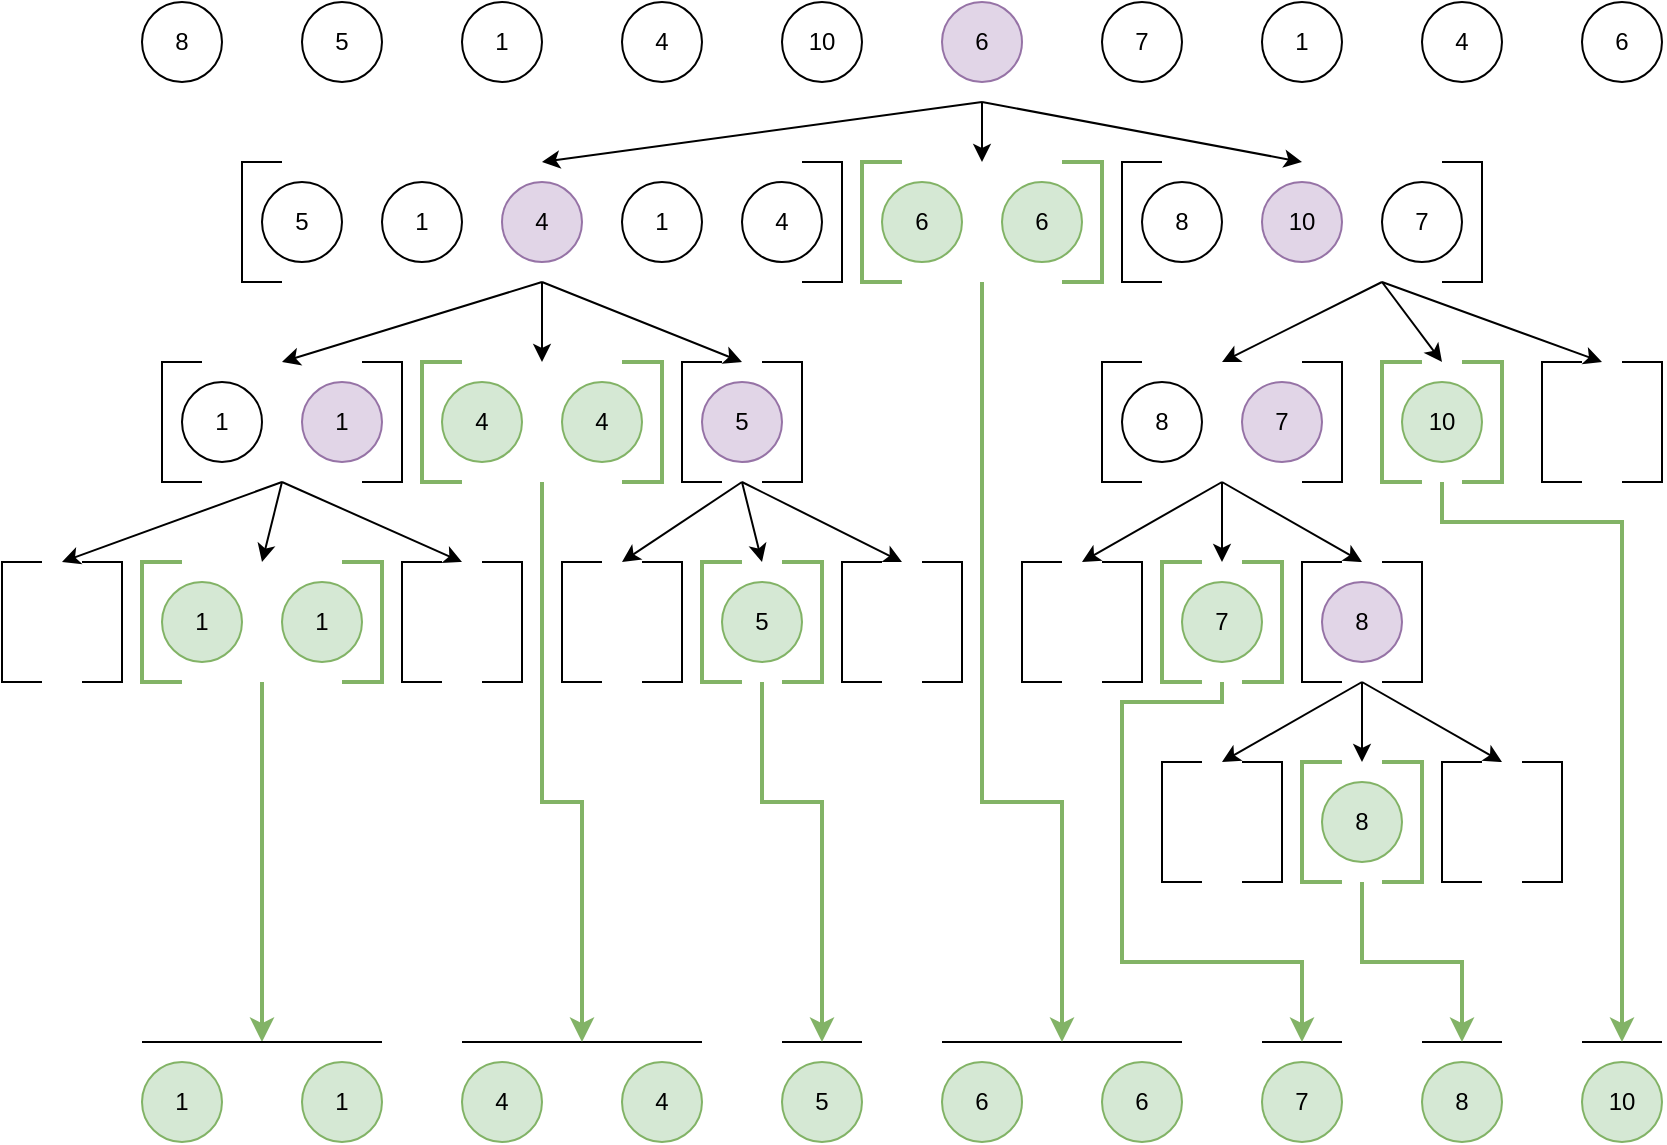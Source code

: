 <mxfile version="22.1.3" type="github">
  <diagram name="Page-1" id="C5Ux-fCycHVkzXwyX_8j">
    <mxGraphModel dx="2336" dy="799" grid="1" gridSize="10" guides="1" tooltips="1" connect="1" arrows="1" fold="1" page="1" pageScale="1" pageWidth="827" pageHeight="1169" math="0" shadow="0">
      <root>
        <mxCell id="0" />
        <mxCell id="1" parent="0" />
        <mxCell id="5BQp3vbYcKvGp7wpAa9l-1" value="5" style="ellipse;whiteSpace=wrap;html=1;aspect=fixed;" vertex="1" parent="1">
          <mxGeometry x="80" width="40" height="40" as="geometry" />
        </mxCell>
        <mxCell id="5BQp3vbYcKvGp7wpAa9l-2" value="4" style="ellipse;whiteSpace=wrap;html=1;aspect=fixed;" vertex="1" parent="1">
          <mxGeometry x="240" width="40" height="40" as="geometry" />
        </mxCell>
        <mxCell id="5BQp3vbYcKvGp7wpAa9l-3" value="8" style="ellipse;whiteSpace=wrap;html=1;aspect=fixed;" vertex="1" parent="1">
          <mxGeometry width="40" height="40" as="geometry" />
        </mxCell>
        <mxCell id="5BQp3vbYcKvGp7wpAa9l-4" value="1" style="ellipse;whiteSpace=wrap;html=1;aspect=fixed;" vertex="1" parent="1">
          <mxGeometry x="160" width="40" height="40" as="geometry" />
        </mxCell>
        <mxCell id="5BQp3vbYcKvGp7wpAa9l-5" value="10" style="ellipse;whiteSpace=wrap;html=1;aspect=fixed;" vertex="1" parent="1">
          <mxGeometry x="320" width="40" height="40" as="geometry" />
        </mxCell>
        <mxCell id="5BQp3vbYcKvGp7wpAa9l-7" value="7" style="ellipse;whiteSpace=wrap;html=1;aspect=fixed;" vertex="1" parent="1">
          <mxGeometry x="480" width="40" height="40" as="geometry" />
        </mxCell>
        <mxCell id="5BQp3vbYcKvGp7wpAa9l-8" value="4" style="ellipse;whiteSpace=wrap;html=1;aspect=fixed;" vertex="1" parent="1">
          <mxGeometry x="640" width="40" height="40" as="geometry" />
        </mxCell>
        <mxCell id="5BQp3vbYcKvGp7wpAa9l-9" value="6" style="ellipse;whiteSpace=wrap;html=1;aspect=fixed;fillColor=#e1d5e7;strokeColor=#9673a6;" vertex="1" parent="1">
          <mxGeometry x="400" width="40" height="40" as="geometry" />
        </mxCell>
        <mxCell id="5BQp3vbYcKvGp7wpAa9l-10" value="1" style="ellipse;whiteSpace=wrap;html=1;aspect=fixed;" vertex="1" parent="1">
          <mxGeometry x="560" width="40" height="40" as="geometry" />
        </mxCell>
        <mxCell id="5BQp3vbYcKvGp7wpAa9l-11" value="6" style="ellipse;whiteSpace=wrap;html=1;aspect=fixed;" vertex="1" parent="1">
          <mxGeometry x="720" width="40" height="40" as="geometry" />
        </mxCell>
        <mxCell id="5BQp3vbYcKvGp7wpAa9l-12" value="1" style="ellipse;whiteSpace=wrap;html=1;aspect=fixed;" vertex="1" parent="1">
          <mxGeometry x="120" y="90" width="40" height="40" as="geometry" />
        </mxCell>
        <mxCell id="5BQp3vbYcKvGp7wpAa9l-13" value="5" style="ellipse;whiteSpace=wrap;html=1;aspect=fixed;" vertex="1" parent="1">
          <mxGeometry x="60" y="90" width="40" height="40" as="geometry" />
        </mxCell>
        <mxCell id="5BQp3vbYcKvGp7wpAa9l-14" value="4" style="ellipse;whiteSpace=wrap;html=1;aspect=fixed;fillColor=#e1d5e7;strokeColor=#9673a6;" vertex="1" parent="1">
          <mxGeometry x="180" y="90" width="40" height="40" as="geometry" />
        </mxCell>
        <mxCell id="5BQp3vbYcKvGp7wpAa9l-15" value="1" style="ellipse;whiteSpace=wrap;html=1;aspect=fixed;" vertex="1" parent="1">
          <mxGeometry x="240" y="90" width="40" height="40" as="geometry" />
        </mxCell>
        <mxCell id="5BQp3vbYcKvGp7wpAa9l-16" value="4" style="ellipse;whiteSpace=wrap;html=1;aspect=fixed;" vertex="1" parent="1">
          <mxGeometry x="300" y="90" width="40" height="40" as="geometry" />
        </mxCell>
        <mxCell id="5BQp3vbYcKvGp7wpAa9l-17" value="6" style="ellipse;whiteSpace=wrap;html=1;aspect=fixed;fillColor=#d5e8d4;strokeColor=#82b366;" vertex="1" parent="1">
          <mxGeometry x="370" y="90" width="40" height="40" as="geometry" />
        </mxCell>
        <mxCell id="5BQp3vbYcKvGp7wpAa9l-18" value="6" style="ellipse;whiteSpace=wrap;html=1;aspect=fixed;fillColor=#d5e8d4;strokeColor=#82b366;" vertex="1" parent="1">
          <mxGeometry x="430" y="90" width="40" height="40" as="geometry" />
        </mxCell>
        <mxCell id="5BQp3vbYcKvGp7wpAa9l-19" value="8" style="ellipse;whiteSpace=wrap;html=1;aspect=fixed;" vertex="1" parent="1">
          <mxGeometry x="500" y="90" width="40" height="40" as="geometry" />
        </mxCell>
        <mxCell id="5BQp3vbYcKvGp7wpAa9l-20" value="10" style="ellipse;whiteSpace=wrap;html=1;aspect=fixed;fillColor=#e1d5e7;strokeColor=#9673a6;" vertex="1" parent="1">
          <mxGeometry x="560" y="90" width="40" height="40" as="geometry" />
        </mxCell>
        <mxCell id="5BQp3vbYcKvGp7wpAa9l-21" value="7" style="ellipse;whiteSpace=wrap;html=1;aspect=fixed;" vertex="1" parent="1">
          <mxGeometry x="620" y="90" width="40" height="40" as="geometry" />
        </mxCell>
        <mxCell id="5BQp3vbYcKvGp7wpAa9l-22" value="" style="endArrow=none;html=1;rounded=0;" edge="1" parent="1">
          <mxGeometry width="50" height="50" relative="1" as="geometry">
            <mxPoint x="70" y="140" as="sourcePoint" />
            <mxPoint x="70" y="80" as="targetPoint" />
            <Array as="points">
              <mxPoint x="50" y="140" />
              <mxPoint x="50" y="80" />
            </Array>
          </mxGeometry>
        </mxCell>
        <mxCell id="5BQp3vbYcKvGp7wpAa9l-23" value="" style="endArrow=none;html=1;rounded=0;strokeWidth=2;fillColor=#d5e8d4;strokeColor=#82b366;" edge="1" parent="1">
          <mxGeometry width="50" height="50" relative="1" as="geometry">
            <mxPoint x="380" y="140" as="sourcePoint" />
            <mxPoint x="380" y="80" as="targetPoint" />
            <Array as="points">
              <mxPoint x="360" y="140" />
              <mxPoint x="360" y="80" />
            </Array>
          </mxGeometry>
        </mxCell>
        <mxCell id="5BQp3vbYcKvGp7wpAa9l-24" value="" style="endArrow=none;html=1;rounded=0;" edge="1" parent="1">
          <mxGeometry width="50" height="50" relative="1" as="geometry">
            <mxPoint x="510" y="140" as="sourcePoint" />
            <mxPoint x="510" y="80" as="targetPoint" />
            <Array as="points">
              <mxPoint x="490" y="140" />
              <mxPoint x="490" y="80" />
            </Array>
          </mxGeometry>
        </mxCell>
        <mxCell id="5BQp3vbYcKvGp7wpAa9l-25" value="" style="endArrow=none;html=1;rounded=0;" edge="1" parent="1">
          <mxGeometry width="50" height="50" relative="1" as="geometry">
            <mxPoint x="650" y="140" as="sourcePoint" />
            <mxPoint x="650" y="80" as="targetPoint" />
            <Array as="points">
              <mxPoint x="670" y="140" />
              <mxPoint x="670" y="80" />
            </Array>
          </mxGeometry>
        </mxCell>
        <mxCell id="5BQp3vbYcKvGp7wpAa9l-26" value="" style="endArrow=none;html=1;rounded=0;strokeWidth=2;fillColor=#d5e8d4;strokeColor=#82b366;" edge="1" parent="1">
          <mxGeometry width="50" height="50" relative="1" as="geometry">
            <mxPoint x="460" y="140" as="sourcePoint" />
            <mxPoint x="460" y="80" as="targetPoint" />
            <Array as="points">
              <mxPoint x="480" y="140" />
              <mxPoint x="480" y="80" />
            </Array>
          </mxGeometry>
        </mxCell>
        <mxCell id="5BQp3vbYcKvGp7wpAa9l-27" value="" style="endArrow=none;html=1;rounded=0;" edge="1" parent="1">
          <mxGeometry width="50" height="50" relative="1" as="geometry">
            <mxPoint x="330" y="140" as="sourcePoint" />
            <mxPoint x="330" y="80" as="targetPoint" />
            <Array as="points">
              <mxPoint x="350" y="140" />
              <mxPoint x="350" y="80" />
            </Array>
          </mxGeometry>
        </mxCell>
        <mxCell id="5BQp3vbYcKvGp7wpAa9l-28" value="" style="endArrow=classic;html=1;rounded=0;" edge="1" parent="1">
          <mxGeometry width="50" height="50" relative="1" as="geometry">
            <mxPoint x="420" y="50" as="sourcePoint" />
            <mxPoint x="200" y="80" as="targetPoint" />
          </mxGeometry>
        </mxCell>
        <mxCell id="5BQp3vbYcKvGp7wpAa9l-29" value="" style="endArrow=classic;html=1;rounded=0;" edge="1" parent="1">
          <mxGeometry width="50" height="50" relative="1" as="geometry">
            <mxPoint x="420" y="50" as="sourcePoint" />
            <mxPoint x="420" y="80" as="targetPoint" />
          </mxGeometry>
        </mxCell>
        <mxCell id="5BQp3vbYcKvGp7wpAa9l-30" value="" style="endArrow=classic;html=1;rounded=0;" edge="1" parent="1">
          <mxGeometry width="50" height="50" relative="1" as="geometry">
            <mxPoint x="420" y="50" as="sourcePoint" />
            <mxPoint x="580" y="80" as="targetPoint" />
          </mxGeometry>
        </mxCell>
        <mxCell id="5BQp3vbYcKvGp7wpAa9l-31" value="1" style="ellipse;whiteSpace=wrap;html=1;aspect=fixed;" vertex="1" parent="1">
          <mxGeometry x="20" y="190" width="40" height="40" as="geometry" />
        </mxCell>
        <mxCell id="5BQp3vbYcKvGp7wpAa9l-32" value="1" style="ellipse;whiteSpace=wrap;html=1;aspect=fixed;fillColor=#e1d5e7;strokeColor=#9673a6;" vertex="1" parent="1">
          <mxGeometry x="80" y="190" width="40" height="40" as="geometry" />
        </mxCell>
        <mxCell id="5BQp3vbYcKvGp7wpAa9l-33" value="4" style="ellipse;whiteSpace=wrap;html=1;aspect=fixed;fillColor=#d5e8d4;strokeColor=#82b366;" vertex="1" parent="1">
          <mxGeometry x="210" y="190" width="40" height="40" as="geometry" />
        </mxCell>
        <mxCell id="5BQp3vbYcKvGp7wpAa9l-34" value="4" style="ellipse;whiteSpace=wrap;html=1;aspect=fixed;fillColor=#d5e8d4;strokeColor=#82b366;" vertex="1" parent="1">
          <mxGeometry x="150" y="190" width="40" height="40" as="geometry" />
        </mxCell>
        <mxCell id="5BQp3vbYcKvGp7wpAa9l-35" value="5" style="ellipse;whiteSpace=wrap;html=1;aspect=fixed;fillColor=#e1d5e7;strokeColor=#9673a6;" vertex="1" parent="1">
          <mxGeometry x="280" y="190" width="40" height="40" as="geometry" />
        </mxCell>
        <mxCell id="5BQp3vbYcKvGp7wpAa9l-36" value="" style="endArrow=none;html=1;rounded=0;" edge="1" parent="1">
          <mxGeometry width="50" height="50" relative="1" as="geometry">
            <mxPoint x="30" y="240" as="sourcePoint" />
            <mxPoint x="30" y="180" as="targetPoint" />
            <Array as="points">
              <mxPoint x="10" y="240" />
              <mxPoint x="10" y="180" />
            </Array>
          </mxGeometry>
        </mxCell>
        <mxCell id="5BQp3vbYcKvGp7wpAa9l-37" value="" style="endArrow=none;html=1;rounded=0;" edge="1" parent="1">
          <mxGeometry width="50" height="50" relative="1" as="geometry">
            <mxPoint x="110" y="240" as="sourcePoint" />
            <mxPoint x="110" y="180" as="targetPoint" />
            <Array as="points">
              <mxPoint x="130" y="240" />
              <mxPoint x="130" y="180" />
            </Array>
          </mxGeometry>
        </mxCell>
        <mxCell id="5BQp3vbYcKvGp7wpAa9l-38" value="" style="endArrow=none;html=1;rounded=0;strokeWidth=2;fillColor=#d5e8d4;strokeColor=#82b366;" edge="1" parent="1">
          <mxGeometry width="50" height="50" relative="1" as="geometry">
            <mxPoint x="160" y="240" as="sourcePoint" />
            <mxPoint x="160" y="180" as="targetPoint" />
            <Array as="points">
              <mxPoint x="140" y="240" />
              <mxPoint x="140" y="180" />
            </Array>
          </mxGeometry>
        </mxCell>
        <mxCell id="5BQp3vbYcKvGp7wpAa9l-39" value="" style="endArrow=none;html=1;rounded=0;" edge="1" parent="1">
          <mxGeometry width="50" height="50" relative="1" as="geometry">
            <mxPoint x="290" y="240" as="sourcePoint" />
            <mxPoint x="290" y="180" as="targetPoint" />
            <Array as="points">
              <mxPoint x="270" y="240" />
              <mxPoint x="270" y="180" />
            </Array>
          </mxGeometry>
        </mxCell>
        <mxCell id="5BQp3vbYcKvGp7wpAa9l-40" value="" style="endArrow=none;html=1;rounded=0;strokeWidth=2;fillColor=#d5e8d4;strokeColor=#82b366;" edge="1" parent="1">
          <mxGeometry width="50" height="50" relative="1" as="geometry">
            <mxPoint x="240" y="240" as="sourcePoint" />
            <mxPoint x="240" y="180" as="targetPoint" />
            <Array as="points">
              <mxPoint x="260" y="240" />
              <mxPoint x="260" y="180" />
            </Array>
          </mxGeometry>
        </mxCell>
        <mxCell id="5BQp3vbYcKvGp7wpAa9l-41" value="" style="endArrow=none;html=1;rounded=0;" edge="1" parent="1">
          <mxGeometry width="50" height="50" relative="1" as="geometry">
            <mxPoint x="310" y="240" as="sourcePoint" />
            <mxPoint x="310" y="180" as="targetPoint" />
            <Array as="points">
              <mxPoint x="330" y="240" />
              <mxPoint x="330" y="180" />
            </Array>
          </mxGeometry>
        </mxCell>
        <mxCell id="5BQp3vbYcKvGp7wpAa9l-42" value="" style="endArrow=classic;html=1;rounded=0;" edge="1" parent="1">
          <mxGeometry width="50" height="50" relative="1" as="geometry">
            <mxPoint x="200" y="140" as="sourcePoint" />
            <mxPoint x="200" y="180" as="targetPoint" />
          </mxGeometry>
        </mxCell>
        <mxCell id="5BQp3vbYcKvGp7wpAa9l-43" value="" style="endArrow=classic;html=1;rounded=0;" edge="1" parent="1">
          <mxGeometry width="50" height="50" relative="1" as="geometry">
            <mxPoint x="200" y="140" as="sourcePoint" />
            <mxPoint x="300" y="180" as="targetPoint" />
          </mxGeometry>
        </mxCell>
        <mxCell id="5BQp3vbYcKvGp7wpAa9l-44" value="" style="endArrow=classic;html=1;rounded=0;" edge="1" parent="1">
          <mxGeometry width="50" height="50" relative="1" as="geometry">
            <mxPoint x="200" y="140" as="sourcePoint" />
            <mxPoint x="70" y="180" as="targetPoint" />
          </mxGeometry>
        </mxCell>
        <mxCell id="5BQp3vbYcKvGp7wpAa9l-45" value="8" style="ellipse;whiteSpace=wrap;html=1;aspect=fixed;" vertex="1" parent="1">
          <mxGeometry x="490" y="190" width="40" height="40" as="geometry" />
        </mxCell>
        <mxCell id="5BQp3vbYcKvGp7wpAa9l-46" value="" style="endArrow=none;html=1;rounded=0;" edge="1" parent="1">
          <mxGeometry width="50" height="50" relative="1" as="geometry">
            <mxPoint x="500" y="240" as="sourcePoint" />
            <mxPoint x="500" y="180" as="targetPoint" />
            <Array as="points">
              <mxPoint x="480" y="240" />
              <mxPoint x="480" y="180" />
            </Array>
          </mxGeometry>
        </mxCell>
        <mxCell id="5BQp3vbYcKvGp7wpAa9l-47" value="7" style="ellipse;whiteSpace=wrap;html=1;aspect=fixed;fillColor=#e1d5e7;strokeColor=#9673a6;" vertex="1" parent="1">
          <mxGeometry x="550" y="190" width="40" height="40" as="geometry" />
        </mxCell>
        <mxCell id="5BQp3vbYcKvGp7wpAa9l-48" value="" style="endArrow=none;html=1;rounded=0;" edge="1" parent="1">
          <mxGeometry width="50" height="50" relative="1" as="geometry">
            <mxPoint x="580" y="240" as="sourcePoint" />
            <mxPoint x="580" y="180" as="targetPoint" />
            <Array as="points">
              <mxPoint x="600" y="240" />
              <mxPoint x="600" y="180" />
            </Array>
          </mxGeometry>
        </mxCell>
        <mxCell id="5BQp3vbYcKvGp7wpAa9l-49" value="" style="endArrow=none;html=1;rounded=0;strokeWidth=2;fillColor=#d5e8d4;strokeColor=#82b366;" edge="1" parent="1">
          <mxGeometry width="50" height="50" relative="1" as="geometry">
            <mxPoint x="640" y="240" as="sourcePoint" />
            <mxPoint x="640" y="180" as="targetPoint" />
            <Array as="points">
              <mxPoint x="620" y="240" />
              <mxPoint x="620" y="180" />
            </Array>
          </mxGeometry>
        </mxCell>
        <mxCell id="5BQp3vbYcKvGp7wpAa9l-50" value="10" style="ellipse;whiteSpace=wrap;html=1;aspect=fixed;fillColor=#d5e8d4;strokeColor=#82b366;" vertex="1" parent="1">
          <mxGeometry x="630" y="190" width="40" height="40" as="geometry" />
        </mxCell>
        <mxCell id="5BQp3vbYcKvGp7wpAa9l-51" value="" style="endArrow=none;html=1;rounded=0;strokeWidth=2;fillColor=#d5e8d4;strokeColor=#82b366;" edge="1" parent="1">
          <mxGeometry width="50" height="50" relative="1" as="geometry">
            <mxPoint x="660" y="240" as="sourcePoint" />
            <mxPoint x="660" y="180" as="targetPoint" />
            <Array as="points">
              <mxPoint x="680" y="240" />
              <mxPoint x="680" y="180" />
            </Array>
          </mxGeometry>
        </mxCell>
        <mxCell id="5BQp3vbYcKvGp7wpAa9l-52" value="" style="endArrow=none;html=1;rounded=0;" edge="1" parent="1">
          <mxGeometry width="50" height="50" relative="1" as="geometry">
            <mxPoint x="720" y="240" as="sourcePoint" />
            <mxPoint x="720" y="180" as="targetPoint" />
            <Array as="points">
              <mxPoint x="700" y="240" />
              <mxPoint x="700" y="180" />
            </Array>
          </mxGeometry>
        </mxCell>
        <mxCell id="5BQp3vbYcKvGp7wpAa9l-53" value="" style="endArrow=none;html=1;rounded=0;" edge="1" parent="1">
          <mxGeometry width="50" height="50" relative="1" as="geometry">
            <mxPoint x="740" y="240" as="sourcePoint" />
            <mxPoint x="740" y="180" as="targetPoint" />
            <Array as="points">
              <mxPoint x="760" y="240" />
              <mxPoint x="760" y="180" />
            </Array>
          </mxGeometry>
        </mxCell>
        <mxCell id="5BQp3vbYcKvGp7wpAa9l-54" value="" style="endArrow=classic;html=1;rounded=0;" edge="1" parent="1">
          <mxGeometry width="50" height="50" relative="1" as="geometry">
            <mxPoint x="620" y="140" as="sourcePoint" />
            <mxPoint x="540" y="180" as="targetPoint" />
          </mxGeometry>
        </mxCell>
        <mxCell id="5BQp3vbYcKvGp7wpAa9l-55" value="" style="endArrow=classic;html=1;rounded=0;" edge="1" parent="1">
          <mxGeometry width="50" height="50" relative="1" as="geometry">
            <mxPoint x="620" y="140" as="sourcePoint" />
            <mxPoint x="650" y="180" as="targetPoint" />
          </mxGeometry>
        </mxCell>
        <mxCell id="5BQp3vbYcKvGp7wpAa9l-56" value="" style="endArrow=classic;html=1;rounded=0;" edge="1" parent="1">
          <mxGeometry width="50" height="50" relative="1" as="geometry">
            <mxPoint x="620" y="140" as="sourcePoint" />
            <mxPoint x="730" y="180" as="targetPoint" />
          </mxGeometry>
        </mxCell>
        <mxCell id="5BQp3vbYcKvGp7wpAa9l-58" value="" style="endArrow=none;html=1;rounded=0;" edge="1" parent="1">
          <mxGeometry width="50" height="50" relative="1" as="geometry">
            <mxPoint x="370" y="340" as="sourcePoint" />
            <mxPoint x="370" y="280" as="targetPoint" />
            <Array as="points">
              <mxPoint x="350" y="340" />
              <mxPoint x="350" y="280" />
            </Array>
          </mxGeometry>
        </mxCell>
        <mxCell id="5BQp3vbYcKvGp7wpAa9l-59" value="" style="endArrow=none;html=1;rounded=0;" edge="1" parent="1">
          <mxGeometry width="50" height="50" relative="1" as="geometry">
            <mxPoint x="390" y="340" as="sourcePoint" />
            <mxPoint x="390" y="280" as="targetPoint" />
            <Array as="points">
              <mxPoint x="410" y="340" />
              <mxPoint x="410" y="280" />
            </Array>
          </mxGeometry>
        </mxCell>
        <mxCell id="5BQp3vbYcKvGp7wpAa9l-60" value="" style="endArrow=none;html=1;rounded=0;" edge="1" parent="1">
          <mxGeometry width="50" height="50" relative="1" as="geometry">
            <mxPoint x="230" y="340" as="sourcePoint" />
            <mxPoint x="230" y="280" as="targetPoint" />
            <Array as="points">
              <mxPoint x="210" y="340" />
              <mxPoint x="210" y="280" />
            </Array>
          </mxGeometry>
        </mxCell>
        <mxCell id="5BQp3vbYcKvGp7wpAa9l-61" value="" style="endArrow=none;html=1;rounded=0;" edge="1" parent="1">
          <mxGeometry width="50" height="50" relative="1" as="geometry">
            <mxPoint x="250" y="340" as="sourcePoint" />
            <mxPoint x="250" y="280" as="targetPoint" />
            <Array as="points">
              <mxPoint x="270" y="340" />
              <mxPoint x="270" y="280" />
            </Array>
          </mxGeometry>
        </mxCell>
        <mxCell id="5BQp3vbYcKvGp7wpAa9l-62" value="5" style="ellipse;whiteSpace=wrap;html=1;aspect=fixed;fillColor=#d5e8d4;strokeColor=#82b366;" vertex="1" parent="1">
          <mxGeometry x="290" y="290" width="40" height="40" as="geometry" />
        </mxCell>
        <mxCell id="5BQp3vbYcKvGp7wpAa9l-63" value="" style="endArrow=none;html=1;rounded=0;strokeWidth=2;fillColor=#d5e8d4;strokeColor=#82b366;" edge="1" parent="1">
          <mxGeometry width="50" height="50" relative="1" as="geometry">
            <mxPoint x="300" y="340" as="sourcePoint" />
            <mxPoint x="300" y="280" as="targetPoint" />
            <Array as="points">
              <mxPoint x="280" y="340" />
              <mxPoint x="280" y="280" />
            </Array>
          </mxGeometry>
        </mxCell>
        <mxCell id="5BQp3vbYcKvGp7wpAa9l-64" value="" style="endArrow=none;html=1;rounded=0;strokeWidth=2;fillColor=#d5e8d4;strokeColor=#82b366;" edge="1" parent="1">
          <mxGeometry width="50" height="50" relative="1" as="geometry">
            <mxPoint x="320" y="340" as="sourcePoint" />
            <mxPoint x="320" y="280" as="targetPoint" />
            <Array as="points">
              <mxPoint x="340" y="340" />
              <mxPoint x="340" y="280" />
            </Array>
          </mxGeometry>
        </mxCell>
        <mxCell id="5BQp3vbYcKvGp7wpAa9l-65" value="" style="endArrow=classic;html=1;rounded=0;" edge="1" parent="1">
          <mxGeometry width="50" height="50" relative="1" as="geometry">
            <mxPoint x="300" y="240" as="sourcePoint" />
            <mxPoint x="240" y="280" as="targetPoint" />
          </mxGeometry>
        </mxCell>
        <mxCell id="5BQp3vbYcKvGp7wpAa9l-66" value="" style="endArrow=classic;html=1;rounded=0;" edge="1" parent="1">
          <mxGeometry width="50" height="50" relative="1" as="geometry">
            <mxPoint x="300" y="240" as="sourcePoint" />
            <mxPoint x="380" y="280" as="targetPoint" />
          </mxGeometry>
        </mxCell>
        <mxCell id="5BQp3vbYcKvGp7wpAa9l-67" value="" style="endArrow=classic;html=1;rounded=0;" edge="1" parent="1">
          <mxGeometry width="50" height="50" relative="1" as="geometry">
            <mxPoint x="300" y="240" as="sourcePoint" />
            <mxPoint x="310" y="280" as="targetPoint" />
          </mxGeometry>
        </mxCell>
        <mxCell id="5BQp3vbYcKvGp7wpAa9l-75" value="" style="endArrow=classic;html=1;rounded=0;" edge="1" parent="1">
          <mxGeometry width="50" height="50" relative="1" as="geometry">
            <mxPoint x="70" y="240" as="sourcePoint" />
            <mxPoint x="-40" y="280" as="targetPoint" />
          </mxGeometry>
        </mxCell>
        <mxCell id="5BQp3vbYcKvGp7wpAa9l-76" value="" style="endArrow=classic;html=1;rounded=0;" edge="1" parent="1">
          <mxGeometry width="50" height="50" relative="1" as="geometry">
            <mxPoint x="70" y="240" as="sourcePoint" />
            <mxPoint x="160" y="280" as="targetPoint" />
          </mxGeometry>
        </mxCell>
        <mxCell id="5BQp3vbYcKvGp7wpAa9l-77" value="" style="endArrow=classic;html=1;rounded=0;" edge="1" parent="1">
          <mxGeometry width="50" height="50" relative="1" as="geometry">
            <mxPoint x="70" y="240" as="sourcePoint" />
            <mxPoint x="60" y="280" as="targetPoint" />
          </mxGeometry>
        </mxCell>
        <mxCell id="5BQp3vbYcKvGp7wpAa9l-78" value="1" style="ellipse;whiteSpace=wrap;html=1;aspect=fixed;fillColor=#d5e8d4;strokeColor=#82b366;" vertex="1" parent="1">
          <mxGeometry x="10" y="290" width="40" height="40" as="geometry" />
        </mxCell>
        <mxCell id="5BQp3vbYcKvGp7wpAa9l-79" value="1" style="ellipse;whiteSpace=wrap;html=1;aspect=fixed;fillColor=#d5e8d4;strokeColor=#82b366;" vertex="1" parent="1">
          <mxGeometry x="70" y="290" width="40" height="40" as="geometry" />
        </mxCell>
        <mxCell id="5BQp3vbYcKvGp7wpAa9l-80" value="" style="endArrow=none;html=1;rounded=0;strokeWidth=2;fillColor=#d5e8d4;strokeColor=#82b366;" edge="1" parent="1">
          <mxGeometry width="50" height="50" relative="1" as="geometry">
            <mxPoint x="20" y="340" as="sourcePoint" />
            <mxPoint x="20" y="280" as="targetPoint" />
            <Array as="points">
              <mxPoint y="340" />
              <mxPoint y="280" />
            </Array>
          </mxGeometry>
        </mxCell>
        <mxCell id="5BQp3vbYcKvGp7wpAa9l-81" value="" style="endArrow=none;html=1;rounded=0;strokeWidth=2;fillColor=#d5e8d4;strokeColor=#82b366;" edge="1" parent="1">
          <mxGeometry width="50" height="50" relative="1" as="geometry">
            <mxPoint x="100" y="340" as="sourcePoint" />
            <mxPoint x="100" y="280" as="targetPoint" />
            <Array as="points">
              <mxPoint x="120" y="340" />
              <mxPoint x="120" y="280" />
            </Array>
          </mxGeometry>
        </mxCell>
        <mxCell id="5BQp3vbYcKvGp7wpAa9l-82" value="" style="endArrow=none;html=1;rounded=0;" edge="1" parent="1">
          <mxGeometry width="50" height="50" relative="1" as="geometry">
            <mxPoint x="150" y="340" as="sourcePoint" />
            <mxPoint x="150" y="280" as="targetPoint" />
            <Array as="points">
              <mxPoint x="130" y="340" />
              <mxPoint x="130" y="280" />
            </Array>
          </mxGeometry>
        </mxCell>
        <mxCell id="5BQp3vbYcKvGp7wpAa9l-83" value="" style="endArrow=none;html=1;rounded=0;" edge="1" parent="1">
          <mxGeometry width="50" height="50" relative="1" as="geometry">
            <mxPoint x="170" y="340" as="sourcePoint" />
            <mxPoint x="170" y="280" as="targetPoint" />
            <Array as="points">
              <mxPoint x="190" y="340" />
              <mxPoint x="190" y="280" />
            </Array>
          </mxGeometry>
        </mxCell>
        <mxCell id="5BQp3vbYcKvGp7wpAa9l-84" value="" style="endArrow=none;html=1;rounded=0;" edge="1" parent="1">
          <mxGeometry width="50" height="50" relative="1" as="geometry">
            <mxPoint x="-50" y="340" as="sourcePoint" />
            <mxPoint x="-50" y="280" as="targetPoint" />
            <Array as="points">
              <mxPoint x="-70" y="340" />
              <mxPoint x="-70" y="280" />
            </Array>
          </mxGeometry>
        </mxCell>
        <mxCell id="5BQp3vbYcKvGp7wpAa9l-85" value="" style="endArrow=none;html=1;rounded=0;" edge="1" parent="1">
          <mxGeometry width="50" height="50" relative="1" as="geometry">
            <mxPoint x="-30" y="340" as="sourcePoint" />
            <mxPoint x="-30" y="280" as="targetPoint" />
            <Array as="points">
              <mxPoint x="-10" y="340" />
              <mxPoint x="-10" y="280" />
            </Array>
          </mxGeometry>
        </mxCell>
        <mxCell id="5BQp3vbYcKvGp7wpAa9l-86" value="" style="endArrow=none;html=1;rounded=0;" edge="1" parent="1">
          <mxGeometry width="50" height="50" relative="1" as="geometry">
            <mxPoint x="600" y="340" as="sourcePoint" />
            <mxPoint x="600" y="280" as="targetPoint" />
            <Array as="points">
              <mxPoint x="580" y="340" />
              <mxPoint x="580" y="280" />
            </Array>
          </mxGeometry>
        </mxCell>
        <mxCell id="5BQp3vbYcKvGp7wpAa9l-87" value="" style="endArrow=none;html=1;rounded=0;" edge="1" parent="1">
          <mxGeometry width="50" height="50" relative="1" as="geometry">
            <mxPoint x="620" y="340" as="sourcePoint" />
            <mxPoint x="620" y="280" as="targetPoint" />
            <Array as="points">
              <mxPoint x="640" y="340" />
              <mxPoint x="640" y="280" />
            </Array>
          </mxGeometry>
        </mxCell>
        <mxCell id="5BQp3vbYcKvGp7wpAa9l-88" value="" style="endArrow=none;html=1;rounded=0;" edge="1" parent="1">
          <mxGeometry width="50" height="50" relative="1" as="geometry">
            <mxPoint x="460" y="340" as="sourcePoint" />
            <mxPoint x="460" y="280" as="targetPoint" />
            <Array as="points">
              <mxPoint x="440" y="340" />
              <mxPoint x="440" y="280" />
            </Array>
          </mxGeometry>
        </mxCell>
        <mxCell id="5BQp3vbYcKvGp7wpAa9l-89" value="" style="endArrow=none;html=1;rounded=0;" edge="1" parent="1">
          <mxGeometry width="50" height="50" relative="1" as="geometry">
            <mxPoint x="480" y="340" as="sourcePoint" />
            <mxPoint x="480" y="280" as="targetPoint" />
            <Array as="points">
              <mxPoint x="500" y="340" />
              <mxPoint x="500" y="280" />
            </Array>
          </mxGeometry>
        </mxCell>
        <mxCell id="5BQp3vbYcKvGp7wpAa9l-90" value="7" style="ellipse;whiteSpace=wrap;html=1;aspect=fixed;fillColor=#d5e8d4;strokeColor=#82b366;" vertex="1" parent="1">
          <mxGeometry x="520" y="290" width="40" height="40" as="geometry" />
        </mxCell>
        <mxCell id="5BQp3vbYcKvGp7wpAa9l-91" value="" style="endArrow=none;html=1;rounded=0;strokeWidth=2;fillColor=#d5e8d4;strokeColor=#82b366;" edge="1" parent="1">
          <mxGeometry width="50" height="50" relative="1" as="geometry">
            <mxPoint x="530" y="340" as="sourcePoint" />
            <mxPoint x="530" y="280" as="targetPoint" />
            <Array as="points">
              <mxPoint x="510" y="340" />
              <mxPoint x="510" y="280" />
            </Array>
          </mxGeometry>
        </mxCell>
        <mxCell id="5BQp3vbYcKvGp7wpAa9l-92" value="" style="endArrow=none;html=1;rounded=0;strokeWidth=2;fillColor=#d5e8d4;strokeColor=#82b366;" edge="1" parent="1">
          <mxGeometry width="50" height="50" relative="1" as="geometry">
            <mxPoint x="550" y="340" as="sourcePoint" />
            <mxPoint x="550" y="280" as="targetPoint" />
            <Array as="points">
              <mxPoint x="570" y="340" />
              <mxPoint x="570" y="280" />
            </Array>
          </mxGeometry>
        </mxCell>
        <mxCell id="5BQp3vbYcKvGp7wpAa9l-93" value="" style="endArrow=classic;html=1;rounded=0;" edge="1" parent="1">
          <mxGeometry width="50" height="50" relative="1" as="geometry">
            <mxPoint x="540" y="240" as="sourcePoint" />
            <mxPoint x="470" y="280" as="targetPoint" />
          </mxGeometry>
        </mxCell>
        <mxCell id="5BQp3vbYcKvGp7wpAa9l-94" value="" style="endArrow=classic;html=1;rounded=0;" edge="1" parent="1">
          <mxGeometry width="50" height="50" relative="1" as="geometry">
            <mxPoint x="540" y="240" as="sourcePoint" />
            <mxPoint x="610" y="280" as="targetPoint" />
          </mxGeometry>
        </mxCell>
        <mxCell id="5BQp3vbYcKvGp7wpAa9l-95" value="" style="endArrow=classic;html=1;rounded=0;" edge="1" parent="1">
          <mxGeometry width="50" height="50" relative="1" as="geometry">
            <mxPoint x="540" y="240" as="sourcePoint" />
            <mxPoint x="540" y="280" as="targetPoint" />
          </mxGeometry>
        </mxCell>
        <mxCell id="5BQp3vbYcKvGp7wpAa9l-96" value="8" style="ellipse;whiteSpace=wrap;html=1;aspect=fixed;fillColor=#e1d5e7;strokeColor=#9673a6;" vertex="1" parent="1">
          <mxGeometry x="590" y="290" width="40" height="40" as="geometry" />
        </mxCell>
        <mxCell id="5BQp3vbYcKvGp7wpAa9l-97" value="" style="endArrow=none;html=1;rounded=0;" edge="1" parent="1">
          <mxGeometry width="50" height="50" relative="1" as="geometry">
            <mxPoint x="670" y="440" as="sourcePoint" />
            <mxPoint x="670" y="380" as="targetPoint" />
            <Array as="points">
              <mxPoint x="650" y="440" />
              <mxPoint x="650" y="380" />
            </Array>
          </mxGeometry>
        </mxCell>
        <mxCell id="5BQp3vbYcKvGp7wpAa9l-98" value="" style="endArrow=none;html=1;rounded=0;" edge="1" parent="1">
          <mxGeometry width="50" height="50" relative="1" as="geometry">
            <mxPoint x="690" y="440" as="sourcePoint" />
            <mxPoint x="690" y="380" as="targetPoint" />
            <Array as="points">
              <mxPoint x="710" y="440" />
              <mxPoint x="710" y="380" />
            </Array>
          </mxGeometry>
        </mxCell>
        <mxCell id="5BQp3vbYcKvGp7wpAa9l-99" value="" style="endArrow=none;html=1;rounded=0;" edge="1" parent="1">
          <mxGeometry width="50" height="50" relative="1" as="geometry">
            <mxPoint x="530" y="440" as="sourcePoint" />
            <mxPoint x="530" y="380" as="targetPoint" />
            <Array as="points">
              <mxPoint x="510" y="440" />
              <mxPoint x="510" y="380" />
            </Array>
          </mxGeometry>
        </mxCell>
        <mxCell id="5BQp3vbYcKvGp7wpAa9l-100" value="" style="endArrow=none;html=1;rounded=0;" edge="1" parent="1">
          <mxGeometry width="50" height="50" relative="1" as="geometry">
            <mxPoint x="550" y="440" as="sourcePoint" />
            <mxPoint x="550" y="380" as="targetPoint" />
            <Array as="points">
              <mxPoint x="570" y="440" />
              <mxPoint x="570" y="380" />
            </Array>
          </mxGeometry>
        </mxCell>
        <mxCell id="5BQp3vbYcKvGp7wpAa9l-101" value="8" style="ellipse;whiteSpace=wrap;html=1;aspect=fixed;fillColor=#d5e8d4;strokeColor=#82b366;" vertex="1" parent="1">
          <mxGeometry x="590" y="390" width="40" height="40" as="geometry" />
        </mxCell>
        <mxCell id="5BQp3vbYcKvGp7wpAa9l-102" value="" style="endArrow=none;html=1;rounded=0;strokeWidth=2;fillColor=#d5e8d4;strokeColor=#82b366;" edge="1" parent="1">
          <mxGeometry width="50" height="50" relative="1" as="geometry">
            <mxPoint x="600" y="440" as="sourcePoint" />
            <mxPoint x="600" y="380" as="targetPoint" />
            <Array as="points">
              <mxPoint x="580" y="440" />
              <mxPoint x="580" y="380" />
            </Array>
          </mxGeometry>
        </mxCell>
        <mxCell id="5BQp3vbYcKvGp7wpAa9l-103" value="" style="endArrow=none;html=1;rounded=0;strokeWidth=2;fillColor=#d5e8d4;strokeColor=#82b366;" edge="1" parent="1">
          <mxGeometry width="50" height="50" relative="1" as="geometry">
            <mxPoint x="620" y="440" as="sourcePoint" />
            <mxPoint x="620" y="380" as="targetPoint" />
            <Array as="points">
              <mxPoint x="640" y="440" />
              <mxPoint x="640" y="380" />
            </Array>
          </mxGeometry>
        </mxCell>
        <mxCell id="5BQp3vbYcKvGp7wpAa9l-104" value="" style="endArrow=classic;html=1;rounded=0;" edge="1" parent="1">
          <mxGeometry width="50" height="50" relative="1" as="geometry">
            <mxPoint x="610" y="340" as="sourcePoint" />
            <mxPoint x="540" y="380" as="targetPoint" />
          </mxGeometry>
        </mxCell>
        <mxCell id="5BQp3vbYcKvGp7wpAa9l-105" value="" style="endArrow=classic;html=1;rounded=0;" edge="1" parent="1">
          <mxGeometry width="50" height="50" relative="1" as="geometry">
            <mxPoint x="610" y="340" as="sourcePoint" />
            <mxPoint x="680" y="380" as="targetPoint" />
          </mxGeometry>
        </mxCell>
        <mxCell id="5BQp3vbYcKvGp7wpAa9l-106" value="" style="endArrow=classic;html=1;rounded=0;" edge="1" parent="1">
          <mxGeometry width="50" height="50" relative="1" as="geometry">
            <mxPoint x="610" y="340" as="sourcePoint" />
            <mxPoint x="610" y="380" as="targetPoint" />
          </mxGeometry>
        </mxCell>
        <mxCell id="5BQp3vbYcKvGp7wpAa9l-111" value="1" style="ellipse;whiteSpace=wrap;html=1;aspect=fixed;fillColor=#d5e8d4;strokeColor=#82b366;" vertex="1" parent="1">
          <mxGeometry x="80" y="530" width="40" height="40" as="geometry" />
        </mxCell>
        <mxCell id="5BQp3vbYcKvGp7wpAa9l-112" value="1" style="ellipse;whiteSpace=wrap;html=1;aspect=fixed;fillColor=#d5e8d4;strokeColor=#82b366;" vertex="1" parent="1">
          <mxGeometry y="530" width="40" height="40" as="geometry" />
        </mxCell>
        <mxCell id="5BQp3vbYcKvGp7wpAa9l-113" value="4" style="ellipse;whiteSpace=wrap;html=1;aspect=fixed;fillColor=#d5e8d4;strokeColor=#82b366;" vertex="1" parent="1">
          <mxGeometry x="160" y="530" width="40" height="40" as="geometry" />
        </mxCell>
        <mxCell id="5BQp3vbYcKvGp7wpAa9l-114" value="4" style="ellipse;whiteSpace=wrap;html=1;aspect=fixed;fillColor=#d5e8d4;strokeColor=#82b366;" vertex="1" parent="1">
          <mxGeometry x="240" y="530" width="40" height="40" as="geometry" />
        </mxCell>
        <mxCell id="5BQp3vbYcKvGp7wpAa9l-115" value="5" style="ellipse;whiteSpace=wrap;html=1;aspect=fixed;fillColor=#d5e8d4;strokeColor=#82b366;" vertex="1" parent="1">
          <mxGeometry x="320" y="530" width="40" height="40" as="geometry" />
        </mxCell>
        <mxCell id="5BQp3vbYcKvGp7wpAa9l-116" value="6" style="ellipse;whiteSpace=wrap;html=1;aspect=fixed;fillColor=#d5e8d4;strokeColor=#82b366;" vertex="1" parent="1">
          <mxGeometry x="400" y="530" width="40" height="40" as="geometry" />
        </mxCell>
        <mxCell id="5BQp3vbYcKvGp7wpAa9l-117" value="6" style="ellipse;whiteSpace=wrap;html=1;aspect=fixed;fillColor=#d5e8d4;strokeColor=#82b366;" vertex="1" parent="1">
          <mxGeometry x="480" y="530" width="40" height="40" as="geometry" />
        </mxCell>
        <mxCell id="5BQp3vbYcKvGp7wpAa9l-118" value="7" style="ellipse;whiteSpace=wrap;html=1;aspect=fixed;fillColor=#d5e8d4;strokeColor=#82b366;" vertex="1" parent="1">
          <mxGeometry x="560" y="530" width="40" height="40" as="geometry" />
        </mxCell>
        <mxCell id="5BQp3vbYcKvGp7wpAa9l-119" value="8" style="ellipse;whiteSpace=wrap;html=1;aspect=fixed;fillColor=#d5e8d4;strokeColor=#82b366;" vertex="1" parent="1">
          <mxGeometry x="640" y="530" width="40" height="40" as="geometry" />
        </mxCell>
        <mxCell id="5BQp3vbYcKvGp7wpAa9l-120" value="10" style="ellipse;whiteSpace=wrap;html=1;aspect=fixed;fillColor=#d5e8d4;strokeColor=#82b366;" vertex="1" parent="1">
          <mxGeometry x="720" y="530" width="40" height="40" as="geometry" />
        </mxCell>
        <mxCell id="5BQp3vbYcKvGp7wpAa9l-121" value="" style="endArrow=classic;html=1;rounded=0;strokeWidth=2;fillColor=#d5e8d4;strokeColor=#82b366;" edge="1" parent="1">
          <mxGeometry width="50" height="50" relative="1" as="geometry">
            <mxPoint x="60" y="340" as="sourcePoint" />
            <mxPoint x="60" y="520" as="targetPoint" />
          </mxGeometry>
        </mxCell>
        <mxCell id="5BQp3vbYcKvGp7wpAa9l-122" value="" style="endArrow=none;html=1;rounded=0;" edge="1" parent="1">
          <mxGeometry width="50" height="50" relative="1" as="geometry">
            <mxPoint y="520" as="sourcePoint" />
            <mxPoint x="120" y="520" as="targetPoint" />
          </mxGeometry>
        </mxCell>
        <mxCell id="5BQp3vbYcKvGp7wpAa9l-123" value="" style="endArrow=none;html=1;rounded=0;" edge="1" parent="1">
          <mxGeometry width="50" height="50" relative="1" as="geometry">
            <mxPoint x="160" y="520" as="sourcePoint" />
            <mxPoint x="280" y="520" as="targetPoint" />
          </mxGeometry>
        </mxCell>
        <mxCell id="5BQp3vbYcKvGp7wpAa9l-124" value="" style="endArrow=none;html=1;rounded=0;" edge="1" parent="1">
          <mxGeometry width="50" height="50" relative="1" as="geometry">
            <mxPoint x="400" y="520" as="sourcePoint" />
            <mxPoint x="520" y="520" as="targetPoint" />
          </mxGeometry>
        </mxCell>
        <mxCell id="5BQp3vbYcKvGp7wpAa9l-125" value="" style="endArrow=none;html=1;rounded=0;" edge="1" parent="1">
          <mxGeometry width="50" height="50" relative="1" as="geometry">
            <mxPoint x="320" y="520" as="sourcePoint" />
            <mxPoint x="360" y="520" as="targetPoint" />
          </mxGeometry>
        </mxCell>
        <mxCell id="5BQp3vbYcKvGp7wpAa9l-126" value="" style="endArrow=none;html=1;rounded=0;" edge="1" parent="1">
          <mxGeometry width="50" height="50" relative="1" as="geometry">
            <mxPoint x="560" y="520" as="sourcePoint" />
            <mxPoint x="600" y="520" as="targetPoint" />
          </mxGeometry>
        </mxCell>
        <mxCell id="5BQp3vbYcKvGp7wpAa9l-127" value="" style="endArrow=none;html=1;rounded=0;" edge="1" parent="1">
          <mxGeometry width="50" height="50" relative="1" as="geometry">
            <mxPoint x="640" y="520" as="sourcePoint" />
            <mxPoint x="680" y="520" as="targetPoint" />
          </mxGeometry>
        </mxCell>
        <mxCell id="5BQp3vbYcKvGp7wpAa9l-128" value="" style="endArrow=none;html=1;rounded=0;" edge="1" parent="1">
          <mxGeometry width="50" height="50" relative="1" as="geometry">
            <mxPoint x="720" y="520" as="sourcePoint" />
            <mxPoint x="760" y="520" as="targetPoint" />
          </mxGeometry>
        </mxCell>
        <mxCell id="5BQp3vbYcKvGp7wpAa9l-129" value="" style="endArrow=classic;html=1;rounded=0;strokeWidth=2;fillColor=#d5e8d4;strokeColor=#82b366;" edge="1" parent="1">
          <mxGeometry width="50" height="50" relative="1" as="geometry">
            <mxPoint x="200" y="240" as="sourcePoint" />
            <mxPoint x="220" y="520" as="targetPoint" />
            <Array as="points">
              <mxPoint x="200" y="400" />
              <mxPoint x="220" y="400" />
            </Array>
          </mxGeometry>
        </mxCell>
        <mxCell id="5BQp3vbYcKvGp7wpAa9l-130" value="" style="endArrow=classic;html=1;rounded=0;strokeWidth=2;fillColor=#d5e8d4;strokeColor=#82b366;" edge="1" parent="1">
          <mxGeometry width="50" height="50" relative="1" as="geometry">
            <mxPoint x="310" y="340" as="sourcePoint" />
            <mxPoint x="340" y="520" as="targetPoint" />
            <Array as="points">
              <mxPoint x="310" y="400" />
              <mxPoint x="340" y="400" />
            </Array>
          </mxGeometry>
        </mxCell>
        <mxCell id="5BQp3vbYcKvGp7wpAa9l-131" value="" style="endArrow=classic;html=1;rounded=0;strokeWidth=2;fillColor=#d5e8d4;strokeColor=#82b366;" edge="1" parent="1">
          <mxGeometry width="50" height="50" relative="1" as="geometry">
            <mxPoint x="420" y="140" as="sourcePoint" />
            <mxPoint x="460" y="520" as="targetPoint" />
            <Array as="points">
              <mxPoint x="420" y="400" />
              <mxPoint x="460" y="400" />
            </Array>
          </mxGeometry>
        </mxCell>
        <mxCell id="5BQp3vbYcKvGp7wpAa9l-132" value="" style="endArrow=classic;html=1;rounded=0;strokeWidth=2;fillColor=#d5e8d4;strokeColor=#82b366;" edge="1" parent="1">
          <mxGeometry width="50" height="50" relative="1" as="geometry">
            <mxPoint x="540" y="340" as="sourcePoint" />
            <mxPoint x="580" y="520" as="targetPoint" />
            <Array as="points">
              <mxPoint x="540" y="350" />
              <mxPoint x="490" y="350" />
              <mxPoint x="490" y="480" />
              <mxPoint x="580" y="480" />
            </Array>
          </mxGeometry>
        </mxCell>
        <mxCell id="5BQp3vbYcKvGp7wpAa9l-133" value="" style="endArrow=classic;html=1;rounded=0;strokeWidth=2;fillColor=#d5e8d4;strokeColor=#82b366;" edge="1" parent="1">
          <mxGeometry width="50" height="50" relative="1" as="geometry">
            <mxPoint x="610" y="440" as="sourcePoint" />
            <mxPoint x="660" y="520" as="targetPoint" />
            <Array as="points">
              <mxPoint x="610" y="480" />
              <mxPoint x="660" y="480" />
            </Array>
          </mxGeometry>
        </mxCell>
        <mxCell id="5BQp3vbYcKvGp7wpAa9l-134" value="" style="endArrow=classic;html=1;rounded=0;strokeWidth=2;fillColor=#d5e8d4;strokeColor=#82b366;" edge="1" parent="1">
          <mxGeometry width="50" height="50" relative="1" as="geometry">
            <mxPoint x="650" y="240" as="sourcePoint" />
            <mxPoint x="740" y="520" as="targetPoint" />
            <Array as="points">
              <mxPoint x="650" y="260" />
              <mxPoint x="740" y="260" />
            </Array>
          </mxGeometry>
        </mxCell>
      </root>
    </mxGraphModel>
  </diagram>
</mxfile>
